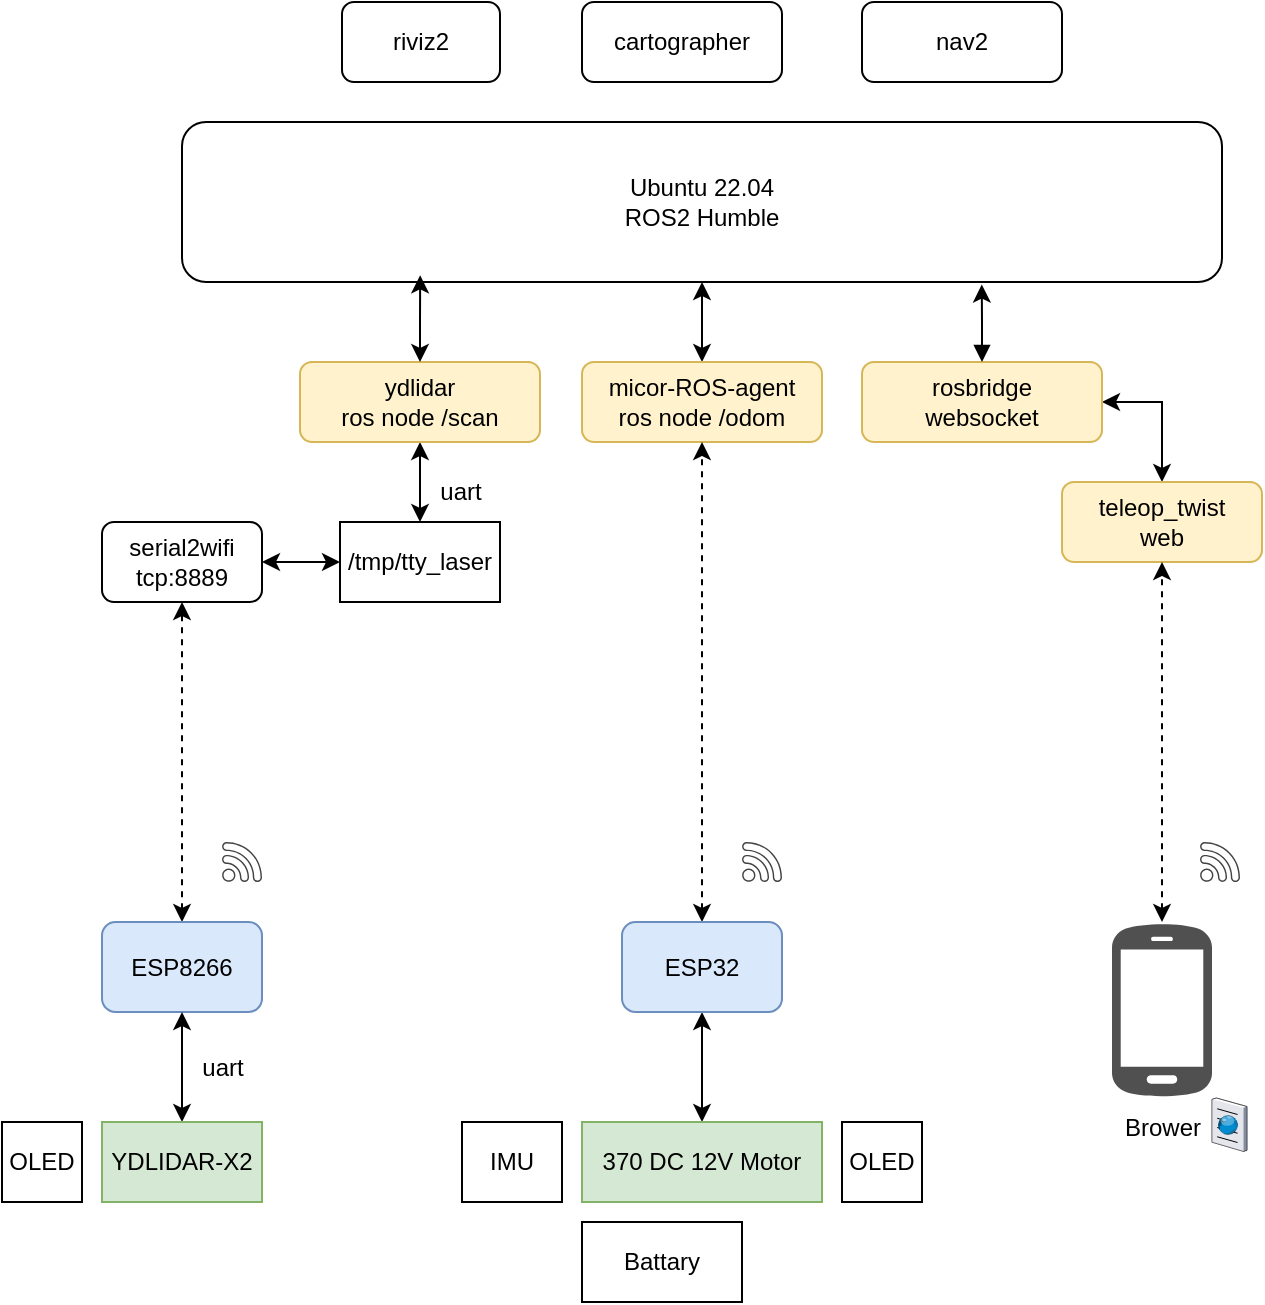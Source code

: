 <mxfile version="24.7.16">
  <diagram name="Page-1" id="95rZK7Z5fSB2T-Y5YWeA">
    <mxGraphModel dx="837" dy="544" grid="1" gridSize="10" guides="1" tooltips="1" connect="1" arrows="1" fold="1" page="1" pageScale="1" pageWidth="827" pageHeight="1169" math="0" shadow="0">
      <root>
        <mxCell id="0" />
        <mxCell id="1" parent="0" />
        <mxCell id="zNpsi4trDQuqIJsOfaPJ-1" value="&lt;div&gt;Ubuntu 22.04 &lt;br&gt;&lt;/div&gt;&lt;div&gt;ROS2 Humble&lt;/div&gt;" style="rounded=1;whiteSpace=wrap;html=1;" vertex="1" parent="1">
          <mxGeometry x="160" y="120" width="520" height="80" as="geometry" />
        </mxCell>
        <mxCell id="zNpsi4trDQuqIJsOfaPJ-38" style="edgeStyle=orthogonalEdgeStyle;rounded=0;orthogonalLoop=1;jettySize=auto;html=1;entryX=0;entryY=0.5;entryDx=0;entryDy=0;startArrow=classic;startFill=1;" edge="1" parent="1" source="zNpsi4trDQuqIJsOfaPJ-2" target="zNpsi4trDQuqIJsOfaPJ-6">
          <mxGeometry relative="1" as="geometry" />
        </mxCell>
        <mxCell id="zNpsi4trDQuqIJsOfaPJ-2" value="&lt;div&gt;serial2wifi&lt;/div&gt;tcp:8889" style="rounded=1;whiteSpace=wrap;html=1;" vertex="1" parent="1">
          <mxGeometry x="120" y="320" width="80" height="40" as="geometry" />
        </mxCell>
        <mxCell id="zNpsi4trDQuqIJsOfaPJ-8" style="edgeStyle=orthogonalEdgeStyle;rounded=0;orthogonalLoop=1;jettySize=auto;html=1;entryX=0.5;entryY=0;entryDx=0;entryDy=0;startArrow=classic;startFill=1;" edge="1" parent="1" source="zNpsi4trDQuqIJsOfaPJ-3" target="zNpsi4trDQuqIJsOfaPJ-6">
          <mxGeometry relative="1" as="geometry" />
        </mxCell>
        <mxCell id="zNpsi4trDQuqIJsOfaPJ-3" value="&lt;div&gt;ydlidar&lt;/div&gt;&lt;div&gt;ros node /scan&lt;/div&gt;" style="rounded=1;whiteSpace=wrap;html=1;fillColor=#fff2cc;strokeColor=#d6b656;" vertex="1" parent="1">
          <mxGeometry x="219" y="240" width="120" height="40" as="geometry" />
        </mxCell>
        <mxCell id="zNpsi4trDQuqIJsOfaPJ-6" value="/tmp/tty_laser" style="rounded=0;whiteSpace=wrap;html=1;" vertex="1" parent="1">
          <mxGeometry x="239" y="320" width="80" height="40" as="geometry" />
        </mxCell>
        <mxCell id="zNpsi4trDQuqIJsOfaPJ-14" style="edgeStyle=orthogonalEdgeStyle;rounded=0;orthogonalLoop=1;jettySize=auto;html=1;entryX=0.5;entryY=1;entryDx=0;entryDy=0;startArrow=classic;startFill=1;" edge="1" parent="1" source="zNpsi4trDQuqIJsOfaPJ-9" target="zNpsi4trDQuqIJsOfaPJ-1">
          <mxGeometry relative="1" as="geometry" />
        </mxCell>
        <mxCell id="zNpsi4trDQuqIJsOfaPJ-9" value="&lt;div&gt;micor-ROS-agent&lt;/div&gt;&lt;div&gt;ros node /odom&lt;/div&gt;" style="rounded=1;whiteSpace=wrap;html=1;fillColor=#fff2cc;strokeColor=#d6b656;" vertex="1" parent="1">
          <mxGeometry x="360" y="240" width="120" height="40" as="geometry" />
        </mxCell>
        <mxCell id="zNpsi4trDQuqIJsOfaPJ-12" style="edgeStyle=orthogonalEdgeStyle;rounded=0;orthogonalLoop=1;jettySize=auto;html=1;entryX=0.5;entryY=0;entryDx=0;entryDy=0;exitX=1;exitY=0.5;exitDx=0;exitDy=0;startArrow=classic;startFill=1;" edge="1" parent="1" source="zNpsi4trDQuqIJsOfaPJ-10" target="zNpsi4trDQuqIJsOfaPJ-11">
          <mxGeometry relative="1" as="geometry">
            <mxPoint x="660" y="290" as="targetPoint" />
          </mxGeometry>
        </mxCell>
        <mxCell id="zNpsi4trDQuqIJsOfaPJ-10" value="&lt;div&gt;rosbridge&lt;/div&gt;&lt;div&gt;websocket&lt;/div&gt;" style="rounded=1;whiteSpace=wrap;html=1;fillColor=#fff2cc;strokeColor=#d6b656;" vertex="1" parent="1">
          <mxGeometry x="500" y="240" width="120" height="40" as="geometry" />
        </mxCell>
        <mxCell id="zNpsi4trDQuqIJsOfaPJ-11" value="teleop_twist&lt;br&gt;web" style="rounded=1;whiteSpace=wrap;html=1;fillColor=#fff2cc;strokeColor=#d6b656;" vertex="1" parent="1">
          <mxGeometry x="600" y="300" width="100" height="40" as="geometry" />
        </mxCell>
        <mxCell id="zNpsi4trDQuqIJsOfaPJ-15" style="edgeStyle=orthogonalEdgeStyle;rounded=0;orthogonalLoop=1;jettySize=auto;html=1;entryX=0.769;entryY=1.016;entryDx=0;entryDy=0;entryPerimeter=0;startArrow=block;startFill=1;" edge="1" parent="1" source="zNpsi4trDQuqIJsOfaPJ-10" target="zNpsi4trDQuqIJsOfaPJ-1">
          <mxGeometry relative="1" as="geometry" />
        </mxCell>
        <mxCell id="zNpsi4trDQuqIJsOfaPJ-18" style="edgeStyle=orthogonalEdgeStyle;rounded=0;orthogonalLoop=1;jettySize=auto;html=1;entryX=0.229;entryY=0.958;entryDx=0;entryDy=0;entryPerimeter=0;startArrow=classic;startFill=1;" edge="1" parent="1" source="zNpsi4trDQuqIJsOfaPJ-3" target="zNpsi4trDQuqIJsOfaPJ-1">
          <mxGeometry relative="1" as="geometry" />
        </mxCell>
        <mxCell id="zNpsi4trDQuqIJsOfaPJ-20" style="edgeStyle=orthogonalEdgeStyle;rounded=0;orthogonalLoop=1;jettySize=auto;html=1;entryX=0.5;entryY=1;entryDx=0;entryDy=0;dashed=1;startArrow=classic;startFill=1;" edge="1" parent="1" source="zNpsi4trDQuqIJsOfaPJ-19" target="zNpsi4trDQuqIJsOfaPJ-2">
          <mxGeometry relative="1" as="geometry" />
        </mxCell>
        <mxCell id="zNpsi4trDQuqIJsOfaPJ-19" value="ESP8266" style="rounded=1;whiteSpace=wrap;html=1;fillColor=#dae8fc;strokeColor=#6c8ebf;" vertex="1" parent="1">
          <mxGeometry x="120" y="520" width="80" height="45" as="geometry" />
        </mxCell>
        <mxCell id="zNpsi4trDQuqIJsOfaPJ-24" style="edgeStyle=orthogonalEdgeStyle;rounded=0;orthogonalLoop=1;jettySize=auto;html=1;entryX=0.5;entryY=1;entryDx=0;entryDy=0;dashed=1;startArrow=classic;startFill=1;" edge="1" parent="1" source="zNpsi4trDQuqIJsOfaPJ-21" target="zNpsi4trDQuqIJsOfaPJ-9">
          <mxGeometry relative="1" as="geometry" />
        </mxCell>
        <mxCell id="zNpsi4trDQuqIJsOfaPJ-32" style="edgeStyle=orthogonalEdgeStyle;rounded=0;orthogonalLoop=1;jettySize=auto;html=1;entryX=0.5;entryY=0;entryDx=0;entryDy=0;startArrow=classic;startFill=1;" edge="1" parent="1" source="zNpsi4trDQuqIJsOfaPJ-21" target="zNpsi4trDQuqIJsOfaPJ-31">
          <mxGeometry relative="1" as="geometry" />
        </mxCell>
        <mxCell id="zNpsi4trDQuqIJsOfaPJ-21" value="ESP32" style="rounded=1;whiteSpace=wrap;html=1;fillColor=#dae8fc;strokeColor=#6c8ebf;" vertex="1" parent="1">
          <mxGeometry x="380" y="520" width="80" height="45" as="geometry" />
        </mxCell>
        <mxCell id="zNpsi4trDQuqIJsOfaPJ-25" value="" style="sketch=0;pointerEvents=1;shadow=0;dashed=0;html=1;strokeColor=none;fillColor=#434445;aspect=fixed;labelPosition=center;verticalLabelPosition=bottom;verticalAlign=top;align=center;outlineConnect=0;shape=mxgraph.vvd.wi_fi;" vertex="1" parent="1">
          <mxGeometry x="180" y="480" width="20" height="20" as="geometry" />
        </mxCell>
        <mxCell id="zNpsi4trDQuqIJsOfaPJ-27" value="" style="sketch=0;pointerEvents=1;shadow=0;dashed=0;html=1;strokeColor=none;fillColor=#434445;aspect=fixed;labelPosition=center;verticalLabelPosition=bottom;verticalAlign=top;align=center;outlineConnect=0;shape=mxgraph.vvd.wi_fi;" vertex="1" parent="1">
          <mxGeometry x="440" y="480" width="20" height="20" as="geometry" />
        </mxCell>
        <mxCell id="zNpsi4trDQuqIJsOfaPJ-29" style="edgeStyle=orthogonalEdgeStyle;rounded=0;orthogonalLoop=1;jettySize=auto;html=1;entryX=0.5;entryY=1;entryDx=0;entryDy=0;startArrow=classic;startFill=1;" edge="1" parent="1" source="zNpsi4trDQuqIJsOfaPJ-28" target="zNpsi4trDQuqIJsOfaPJ-19">
          <mxGeometry relative="1" as="geometry" />
        </mxCell>
        <mxCell id="zNpsi4trDQuqIJsOfaPJ-28" value="YDLIDAR-X2" style="rounded=0;whiteSpace=wrap;html=1;fillColor=#d5e8d4;strokeColor=#82b366;" vertex="1" parent="1">
          <mxGeometry x="120" y="620" width="80" height="40" as="geometry" />
        </mxCell>
        <mxCell id="zNpsi4trDQuqIJsOfaPJ-30" value="uart" style="text;html=1;align=center;verticalAlign=middle;resizable=0;points=[];autosize=1;strokeColor=none;fillColor=none;" vertex="1" parent="1">
          <mxGeometry x="160" y="578" width="40" height="30" as="geometry" />
        </mxCell>
        <mxCell id="zNpsi4trDQuqIJsOfaPJ-31" value="370 DC 12V Motor" style="rounded=0;whiteSpace=wrap;html=1;fillColor=#d5e8d4;strokeColor=#82b366;" vertex="1" parent="1">
          <mxGeometry x="360" y="620" width="120" height="40" as="geometry" />
        </mxCell>
        <mxCell id="zNpsi4trDQuqIJsOfaPJ-34" value="IMU" style="whiteSpace=wrap;html=1;" vertex="1" parent="1">
          <mxGeometry x="300" y="620" width="50" height="40" as="geometry" />
        </mxCell>
        <mxCell id="zNpsi4trDQuqIJsOfaPJ-35" value="OLED" style="whiteSpace=wrap;html=1;" vertex="1" parent="1">
          <mxGeometry x="490" y="620" width="40" height="40" as="geometry" />
        </mxCell>
        <mxCell id="zNpsi4trDQuqIJsOfaPJ-36" value="OLED" style="whiteSpace=wrap;html=1;" vertex="1" parent="1">
          <mxGeometry x="70" y="620" width="40" height="40" as="geometry" />
        </mxCell>
        <mxCell id="zNpsi4trDQuqIJsOfaPJ-37" value="Battary" style="whiteSpace=wrap;html=1;" vertex="1" parent="1">
          <mxGeometry x="360" y="670" width="80" height="40" as="geometry" />
        </mxCell>
        <mxCell id="zNpsi4trDQuqIJsOfaPJ-39" value="uart" style="text;html=1;align=center;verticalAlign=middle;resizable=0;points=[];autosize=1;strokeColor=none;fillColor=none;" vertex="1" parent="1">
          <mxGeometry x="279" y="290" width="40" height="30" as="geometry" />
        </mxCell>
        <mxCell id="zNpsi4trDQuqIJsOfaPJ-40" value="Brower" style="text;html=1;align=center;verticalAlign=middle;resizable=0;points=[];autosize=1;strokeColor=none;fillColor=none;" vertex="1" parent="1">
          <mxGeometry x="620" y="608" width="60" height="30" as="geometry" />
        </mxCell>
        <mxCell id="zNpsi4trDQuqIJsOfaPJ-42" value="" style="sketch=0;pointerEvents=1;shadow=0;dashed=0;html=1;strokeColor=none;fillColor=#505050;labelPosition=center;verticalLabelPosition=bottom;verticalAlign=top;outlineConnect=0;align=center;shape=mxgraph.office.devices.cell_phone_android_proportional;" vertex="1" parent="1">
          <mxGeometry x="625" y="520" width="50" height="88" as="geometry" />
        </mxCell>
        <mxCell id="zNpsi4trDQuqIJsOfaPJ-43" style="edgeStyle=orthogonalEdgeStyle;rounded=0;orthogonalLoop=1;jettySize=auto;html=1;entryX=0.5;entryY=1;entryDx=0;entryDy=0;startArrow=classic;startFill=1;dashed=1;" edge="1" parent="1" source="zNpsi4trDQuqIJsOfaPJ-42" target="zNpsi4trDQuqIJsOfaPJ-11">
          <mxGeometry relative="1" as="geometry" />
        </mxCell>
        <mxCell id="zNpsi4trDQuqIJsOfaPJ-44" value="" style="verticalLabelPosition=bottom;sketch=0;aspect=fixed;html=1;verticalAlign=top;strokeColor=none;align=center;outlineConnect=0;shape=mxgraph.citrix.browser;" vertex="1" parent="1">
          <mxGeometry x="675" y="608" width="17.5" height="26.71" as="geometry" />
        </mxCell>
        <mxCell id="zNpsi4trDQuqIJsOfaPJ-45" value="" style="shape=image;html=1;verticalAlign=top;verticalLabelPosition=bottom;labelBackgroundColor=#ffffff;imageAspect=0;aspect=fixed;image=https://cdn2.iconfinder.com/data/icons/boxicons-solid-vol-2/24/bxs-joystick-button-128.png" vertex="1" parent="1">
          <mxGeometry x="631" y="542.5" width="38" height="38" as="geometry" />
        </mxCell>
        <mxCell id="zNpsi4trDQuqIJsOfaPJ-46" value="" style="sketch=0;pointerEvents=1;shadow=0;dashed=0;html=1;strokeColor=none;fillColor=#434445;aspect=fixed;labelPosition=center;verticalLabelPosition=bottom;verticalAlign=top;align=center;outlineConnect=0;shape=mxgraph.vvd.wi_fi;" vertex="1" parent="1">
          <mxGeometry x="669" y="480" width="20" height="20" as="geometry" />
        </mxCell>
        <mxCell id="zNpsi4trDQuqIJsOfaPJ-47" value="riviz2" style="rounded=1;whiteSpace=wrap;html=1;" vertex="1" parent="1">
          <mxGeometry x="240" y="60" width="79" height="40" as="geometry" />
        </mxCell>
        <mxCell id="zNpsi4trDQuqIJsOfaPJ-48" value="cartographer" style="rounded=1;whiteSpace=wrap;html=1;" vertex="1" parent="1">
          <mxGeometry x="360" y="60" width="100" height="40" as="geometry" />
        </mxCell>
        <mxCell id="zNpsi4trDQuqIJsOfaPJ-49" value="nav2" style="rounded=1;whiteSpace=wrap;html=1;" vertex="1" parent="1">
          <mxGeometry x="500" y="60" width="100" height="40" as="geometry" />
        </mxCell>
      </root>
    </mxGraphModel>
  </diagram>
</mxfile>

